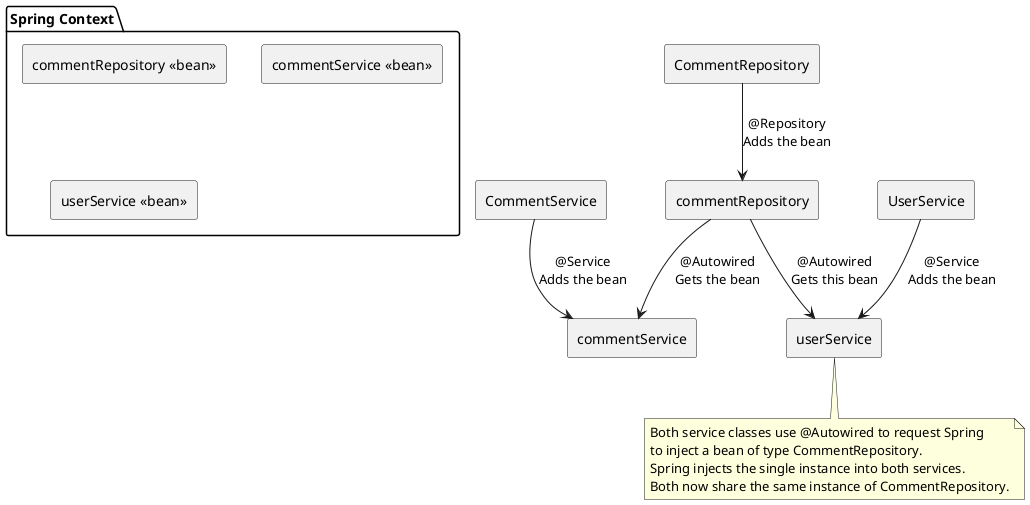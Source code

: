 @startuml
skinparam componentStyle rectangle

package "Spring Context" {
  [commentRepository <<bean>>]
  [commentService <<bean>>]
  [userService <<bean>>]
}

' Repository
[CommentRepository] -down-> [commentRepository] : @Repository\nAdds the bean

' Service: CommentService
[CommentService] -down-> [commentService] : @Service\nAdds the bean
[commentRepository] --> [commentService] : @Autowired\nGets the bean

' Service: UserService
[UserService] -down-> [userService] : @Service\nAdds the bean
[commentRepository] --> [userService] : @Autowired\nGets this bean

note bottom
Both service classes use @Autowired to request Spring
to inject a bean of type CommentRepository.
Spring injects the single instance into both services.
Both now share the same instance of CommentRepository.
end note
@enduml
